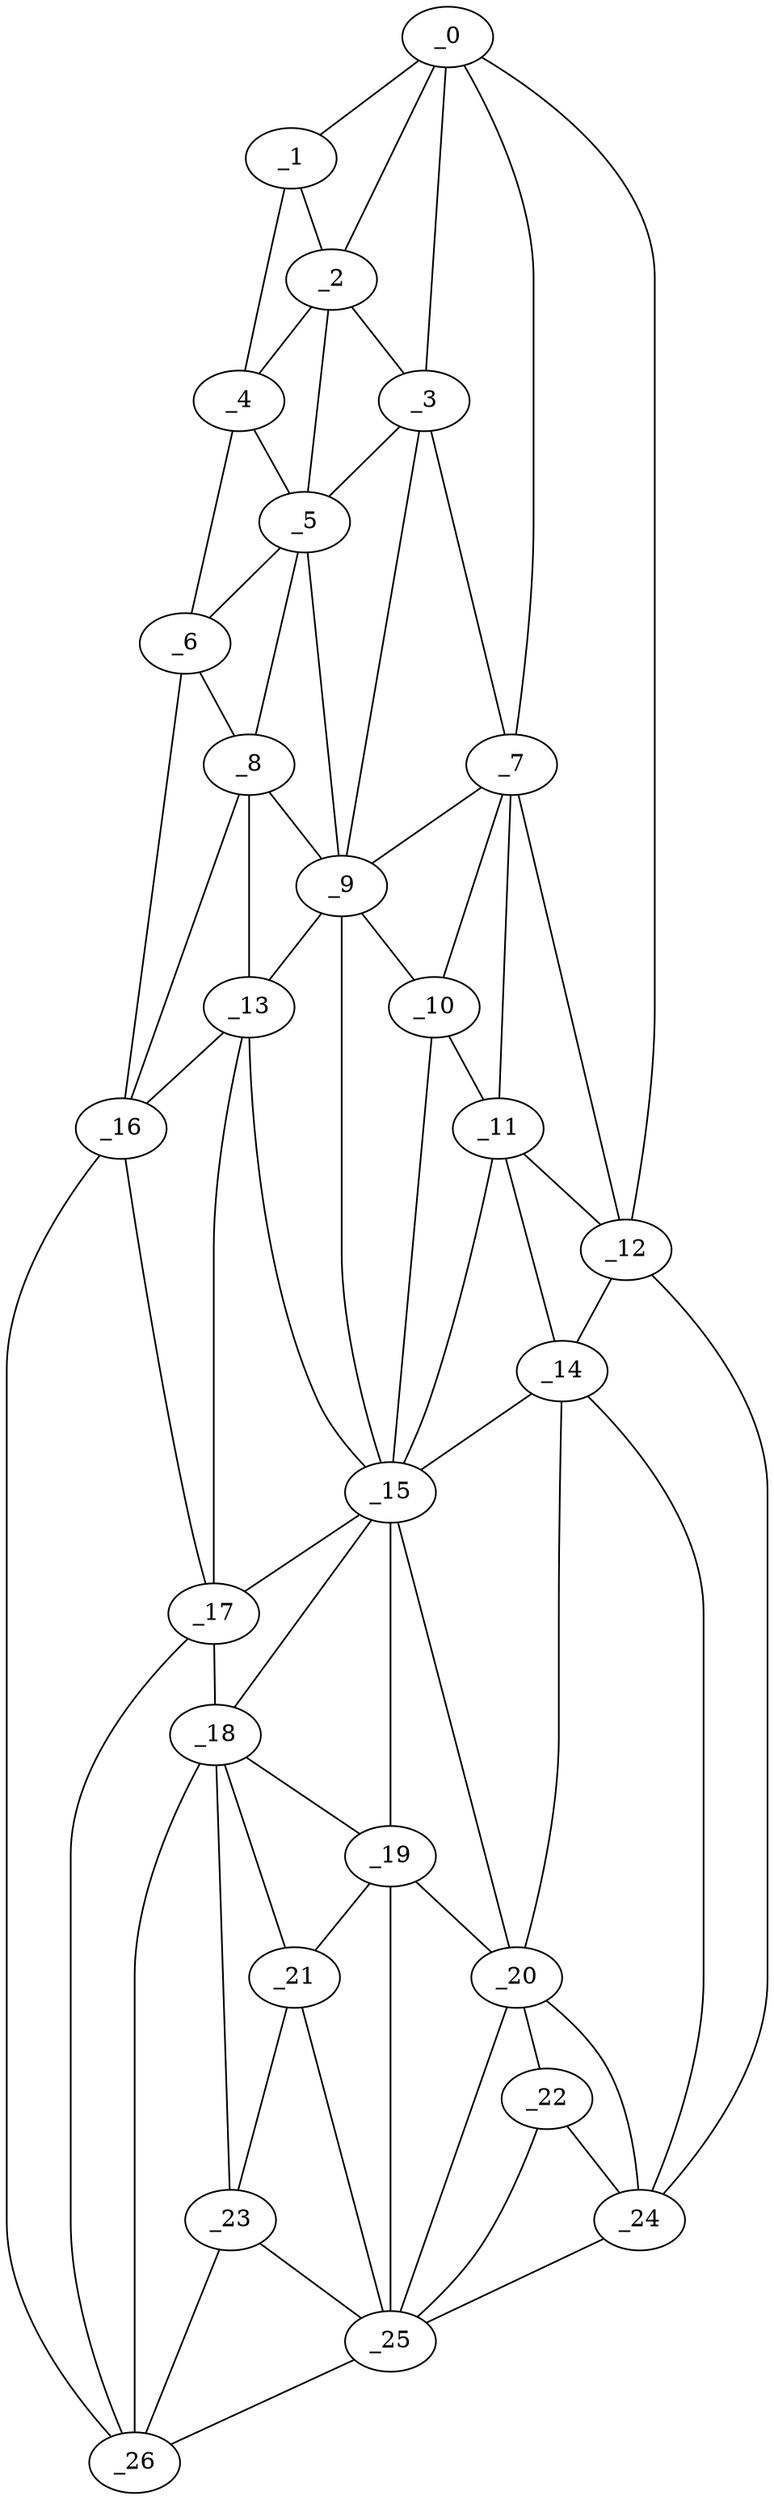 graph "obj32__205.gxl" {
	_0	 [x=17,
		y=36];
	_1	 [x=21,
		y=20];
	_0 -- _1	 [valence=1];
	_2	 [x=27,
		y=33];
	_0 -- _2	 [valence=1];
	_3	 [x=31,
		y=41];
	_0 -- _3	 [valence=2];
	_7	 [x=55,
		y=88];
	_0 -- _7	 [valence=1];
	_12	 [x=68,
		y=115];
	_0 -- _12	 [valence=1];
	_1 -- _2	 [valence=2];
	_4	 [x=32,
		y=15];
	_1 -- _4	 [valence=1];
	_2 -- _3	 [valence=2];
	_2 -- _4	 [valence=2];
	_5	 [x=49,
		y=32];
	_2 -- _5	 [valence=2];
	_3 -- _5	 [valence=2];
	_3 -- _7	 [valence=2];
	_9	 [x=61,
		y=47];
	_3 -- _9	 [valence=1];
	_4 -- _5	 [valence=2];
	_6	 [x=50,
		y=15];
	_4 -- _6	 [valence=1];
	_5 -- _6	 [valence=2];
	_8	 [x=56,
		y=32];
	_5 -- _8	 [valence=2];
	_5 -- _9	 [valence=2];
	_6 -- _8	 [valence=2];
	_16	 [x=90,
		y=29];
	_6 -- _16	 [valence=1];
	_7 -- _9	 [valence=2];
	_10	 [x=61,
		y=88];
	_7 -- _10	 [valence=1];
	_11	 [x=66,
		y=96];
	_7 -- _11	 [valence=2];
	_7 -- _12	 [valence=2];
	_8 -- _9	 [valence=2];
	_13	 [x=72,
		y=45];
	_8 -- _13	 [valence=2];
	_8 -- _16	 [valence=1];
	_9 -- _10	 [valence=2];
	_9 -- _13	 [valence=2];
	_15	 [x=82,
		y=76];
	_9 -- _15	 [valence=2];
	_10 -- _11	 [valence=2];
	_10 -- _15	 [valence=1];
	_11 -- _12	 [valence=1];
	_14	 [x=81,
		y=108];
	_11 -- _14	 [valence=2];
	_11 -- _15	 [valence=2];
	_12 -- _14	 [valence=2];
	_24	 [x=117,
		y=102];
	_12 -- _24	 [valence=1];
	_13 -- _15	 [valence=1];
	_13 -- _16	 [valence=2];
	_17	 [x=94,
		y=50];
	_13 -- _17	 [valence=2];
	_14 -- _15	 [valence=2];
	_20	 [x=106,
		y=101];
	_14 -- _20	 [valence=2];
	_14 -- _24	 [valence=1];
	_15 -- _17	 [valence=2];
	_18	 [x=97,
		y=64];
	_15 -- _18	 [valence=2];
	_19	 [x=103,
		y=72];
	_15 -- _19	 [valence=1];
	_15 -- _20	 [valence=2];
	_16 -- _17	 [valence=2];
	_26	 [x=122,
		y=54];
	_16 -- _26	 [valence=1];
	_17 -- _18	 [valence=2];
	_17 -- _26	 [valence=1];
	_18 -- _19	 [valence=2];
	_21	 [x=108,
		y=70];
	_18 -- _21	 [valence=2];
	_23	 [x=114,
		y=68];
	_18 -- _23	 [valence=2];
	_18 -- _26	 [valence=2];
	_19 -- _20	 [valence=2];
	_19 -- _21	 [valence=2];
	_25	 [x=120,
		y=84];
	_19 -- _25	 [valence=2];
	_22	 [x=113,
		y=99];
	_20 -- _22	 [valence=1];
	_20 -- _24	 [valence=2];
	_20 -- _25	 [valence=1];
	_21 -- _23	 [valence=2];
	_21 -- _25	 [valence=2];
	_22 -- _24	 [valence=2];
	_22 -- _25	 [valence=2];
	_23 -- _25	 [valence=2];
	_23 -- _26	 [valence=2];
	_24 -- _25	 [valence=1];
	_25 -- _26	 [valence=1];
}
